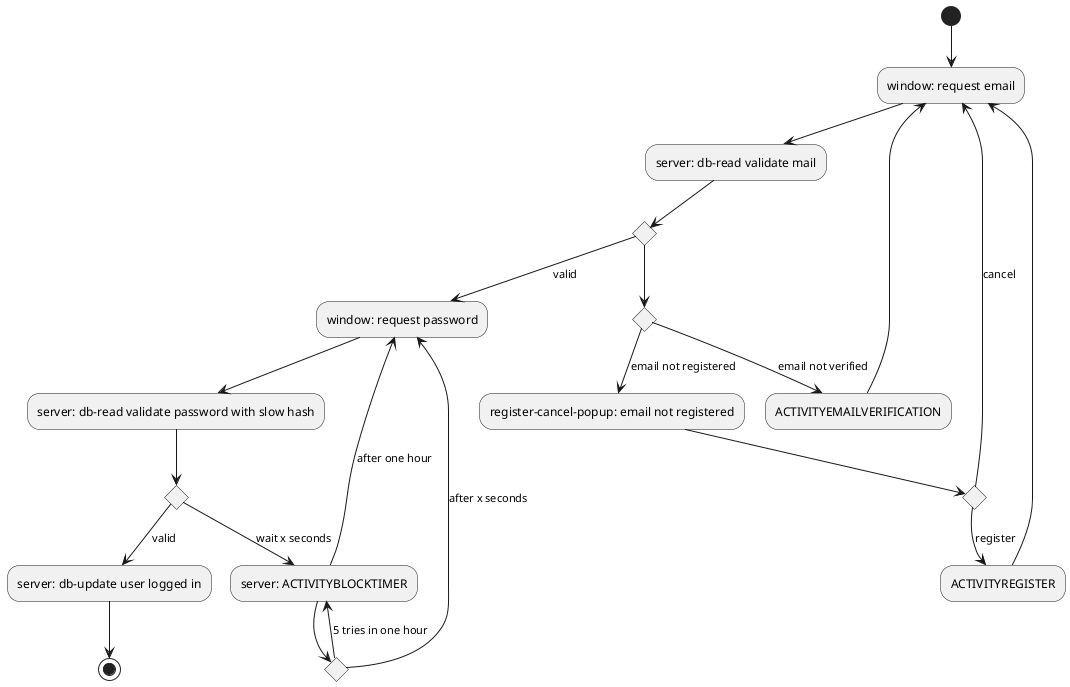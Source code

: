@startuml
(*)  --> "window: request email"
--> "server: db-read validate mail"
if "" then
    --> [valid] "window: request password"
    --> "server: db-read validate password with slow hash"
    if "" then
        --> [valid] "server: db-update user logged in"
        --> (*)
    else
        --> [wait x seconds] "server: ACTIVITYBLOCKTIMER"
        if "" then
            --> [5 tries in one hour] "server: ACTIVITYBLOCKTIMER"
            --> [after one hour] "window: request password"
        else
            --> [after x seconds] "window: request password"
        Endif
    Endif
else
    if "" then
        --> [email not verified] "ACTIVITYEMAILVERIFICATION"
        --> "window: request email"
    else
        --> [email not registered] "register-cancel-popup: email not registered"
        if "" then
            --> [register] "ACTIVITYREGISTER"
            --> "window: request email"
        else
            --> [cancel] "window: request email"
        Endif
    Endif
Endif
@enduml
